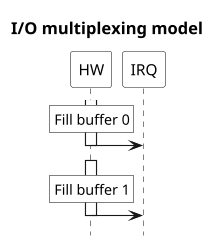 @startuml

title I/O multiplexing model

scale 1.1
hide footbox
skinparam monochrome true
skinparam defaultFontName Source Sans Pro
skinparam titleFontSize 15
skinparam sequenceMessageAlign left
skinparam participantBackgroundColor #white
skinparam noteBackgroundColor #white
skinparam sequenceGroupBackgroundColor #white

activate HW
rnote over HW : Fill buffer 0
HW -> IRQ
deactivate HW
IRQ -[hidden]> HW
activate HW
rnote over HW : Fill buffer 1
HW -> IRQ
deactivate HW
@enduml
